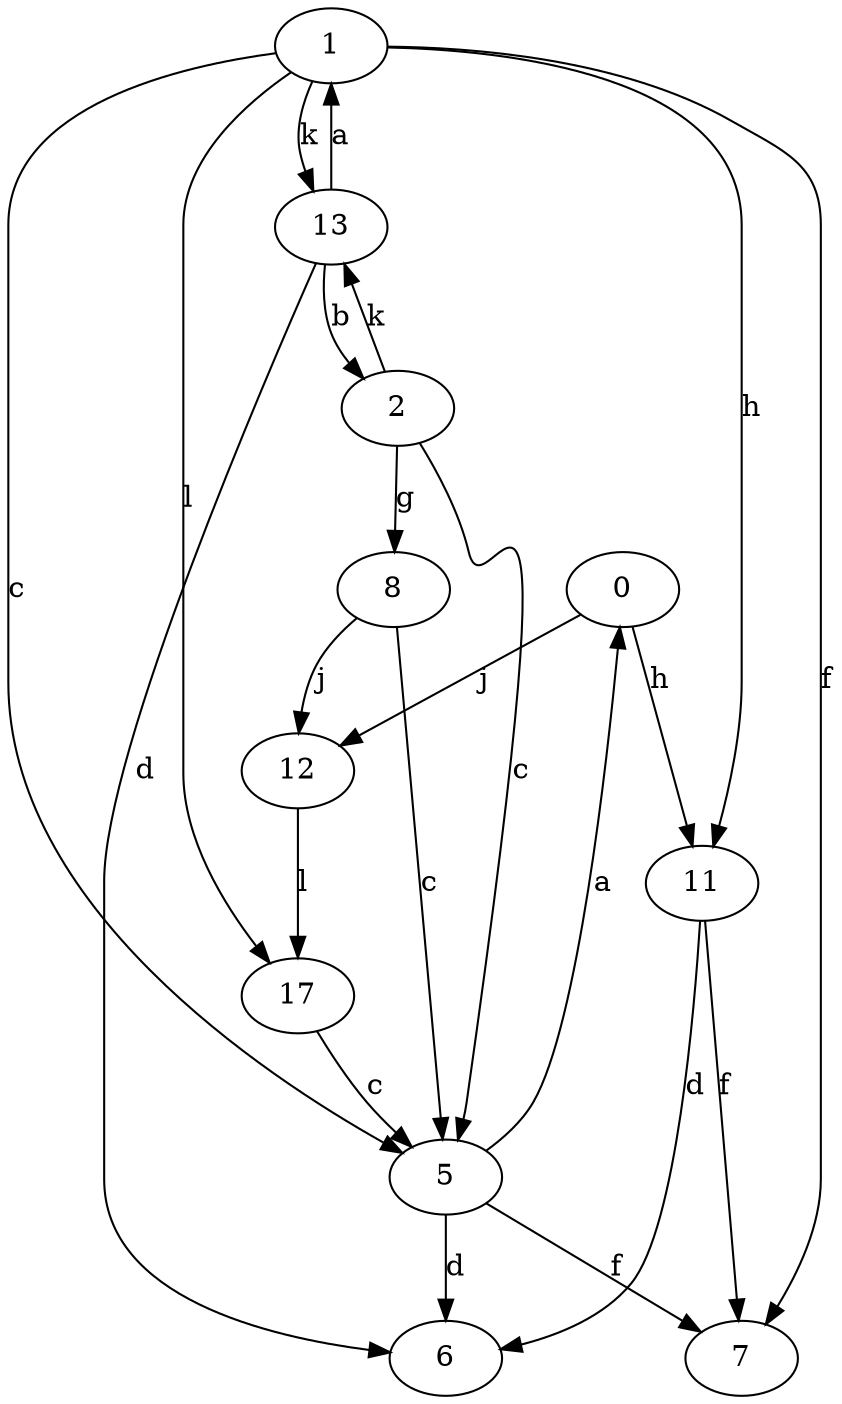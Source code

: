 strict digraph  {
0;
1;
2;
5;
6;
7;
8;
11;
12;
13;
17;
0 -> 11  [label=h];
0 -> 12  [label=j];
1 -> 5  [label=c];
1 -> 7  [label=f];
1 -> 11  [label=h];
1 -> 13  [label=k];
1 -> 17  [label=l];
2 -> 5  [label=c];
2 -> 8  [label=g];
2 -> 13  [label=k];
5 -> 0  [label=a];
5 -> 6  [label=d];
5 -> 7  [label=f];
8 -> 5  [label=c];
8 -> 12  [label=j];
11 -> 6  [label=d];
11 -> 7  [label=f];
12 -> 17  [label=l];
13 -> 1  [label=a];
13 -> 2  [label=b];
13 -> 6  [label=d];
17 -> 5  [label=c];
}
